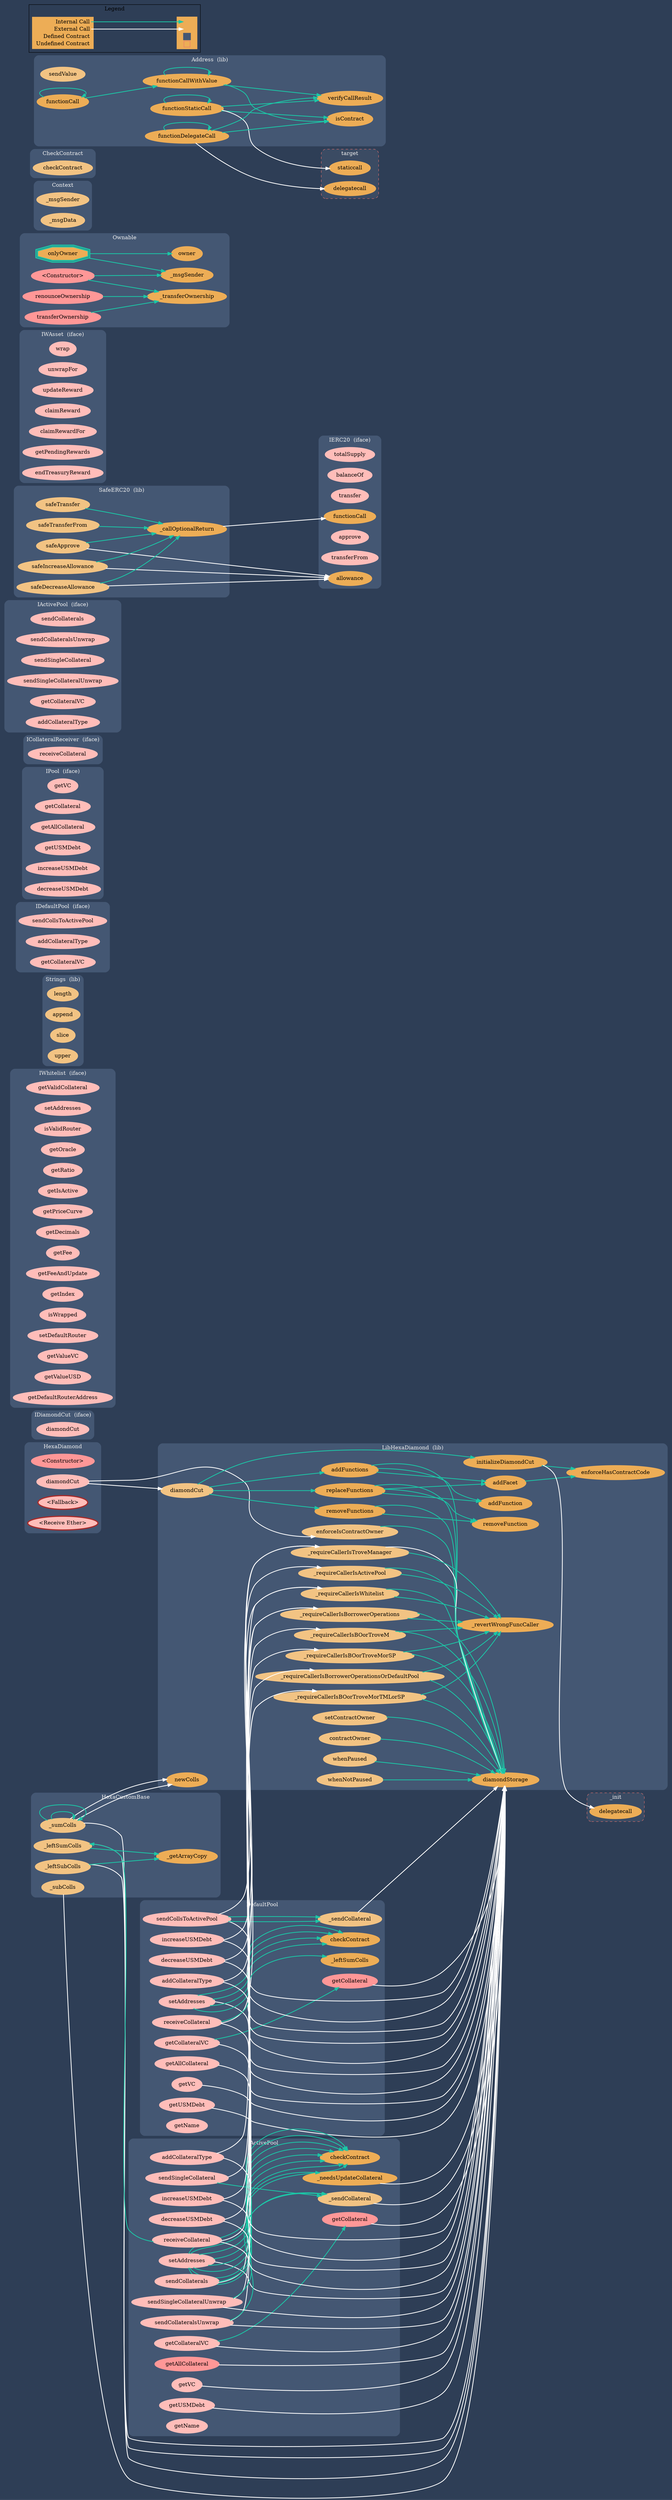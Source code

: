 digraph G {
  graph [ ratio = "auto", page = "100", compound =true, bgcolor = "#2e3e56" ];
  node [ style = "filled", fillcolor = "#edad56", color = "#edad56", penwidth =3 ];
  edge [ color = "#fcfcfc", penwidth =2, fontname = "helvetica Neue Ultra Light" ];
subgraph "clusterHexaDiamond" {
  graph [ label = "HexaDiamond", color = "#445773", fontcolor = "#f0f0f0", style = "rounded", bgcolor = "#445773" ];
  "HexaDiamond.<Constructor>" [ label = "<Constructor>", color = "#FF9797", fillcolor = "#FF9797" ];
  "HexaDiamond.diamondCut" [ label = "diamondCut", color = "#ffbdb9", fillcolor = "#ffbdb9" ];
  "HexaDiamond.<Fallback>" [ label = "<Fallback>", color = "brown", fillcolor = "#ffbdb9" ];
  "HexaDiamond.<Receive Ether>" [ label = "<Receive Ether>", color = "brown", fillcolor = "#ffbdb9" ];
}

subgraph "clusterLibHexaDiamond" {
  graph [ label = "LibHexaDiamond  (lib)", color = "#445773", fontcolor = "#f0f0f0", style = "rounded", bgcolor = "#445773" ];
  "LibHexaDiamond.enforceIsContractOwner" [ label = "enforceIsContractOwner", color = "#f2c383", fillcolor = "#f2c383" ];
  "LibHexaDiamond.diamondCut" [ label = "diamondCut", color = "#f2c383", fillcolor = "#f2c383" ];
  "LibHexaDiamond.diamondStorage" [ label = "diamondStorage" ];
  "LibHexaDiamond.setContractOwner" [ label = "setContractOwner", color = "#f2c383", fillcolor = "#f2c383" ];
  "LibHexaDiamond.contractOwner" [ label = "contractOwner", color = "#f2c383", fillcolor = "#f2c383" ];
  "LibHexaDiamond.whenPaused" [ label = "whenPaused", color = "#f2c383", fillcolor = "#f2c383" ];
  "LibHexaDiamond.whenNotPaused" [ label = "whenNotPaused", color = "#f2c383", fillcolor = "#f2c383" ];
  "LibHexaDiamond.addFunctions" [ label = "addFunctions" ];
  "LibHexaDiamond.replaceFunctions" [ label = "replaceFunctions" ];
  "LibHexaDiamond.removeFunctions" [ label = "removeFunctions" ];
  "LibHexaDiamond.addFacet" [ label = "addFacet" ];
  "LibHexaDiamond.addFunction" [ label = "addFunction" ];
  "LibHexaDiamond.removeFunction" [ label = "removeFunction" ];
  "LibHexaDiamond.initializeDiamondCut" [ label = "initializeDiamondCut" ];
  "LibHexaDiamond.enforceHasContractCode" [ label = "enforceHasContractCode" ];
  "LibHexaDiamond._requireCallerIsBOorTroveMorTMLorSP" [ label = "_requireCallerIsBOorTroveMorTMLorSP", color = "#f2c383", fillcolor = "#f2c383" ];
  "LibHexaDiamond._requireCallerIsBorrowerOperationsOrDefaultPool" [ label = "_requireCallerIsBorrowerOperationsOrDefaultPool", color = "#f2c383", fillcolor = "#f2c383" ];
  "LibHexaDiamond._requireCallerIsBorrowerOperations" [ label = "_requireCallerIsBorrowerOperations", color = "#f2c383", fillcolor = "#f2c383" ];
  "LibHexaDiamond._requireCallerIsBOorTroveMorSP" [ label = "_requireCallerIsBOorTroveMorSP", color = "#f2c383", fillcolor = "#f2c383" ];
  "LibHexaDiamond._requireCallerIsBOorTroveM" [ label = "_requireCallerIsBOorTroveM", color = "#f2c383", fillcolor = "#f2c383" ];
  "LibHexaDiamond._requireCallerIsTroveManager" [ label = "_requireCallerIsTroveManager", color = "#f2c383", fillcolor = "#f2c383" ];
  "LibHexaDiamond._requireCallerIsWhitelist" [ label = "_requireCallerIsWhitelist", color = "#f2c383", fillcolor = "#f2c383" ];
  "LibHexaDiamond._requireCallerIsActivePool" [ label = "_requireCallerIsActivePool", color = "#f2c383", fillcolor = "#f2c383" ];
  "LibHexaDiamond._revertWrongFuncCaller" [ label = "_revertWrongFuncCaller" ];
  "LibHexaDiamond.newColls" [ label = "newColls" ];
}

subgraph "clusterIDiamondCut" {
  graph [ label = "IDiamondCut  (iface)", color = "#445773", fontcolor = "#f0f0f0", style = "rounded", bgcolor = "#445773" ];
  "IDiamondCut.diamondCut" [ label = "diamondCut", color = "#ffbdb9", fillcolor = "#ffbdb9" ];
}

subgraph "clusterIWhitelist" {
  graph [ label = "IWhitelist  (iface)", color = "#445773", fontcolor = "#f0f0f0", style = "rounded", bgcolor = "#445773" ];
  "IWhitelist.getValidCollateral" [ label = "getValidCollateral", color = "#ffbdb9", fillcolor = "#ffbdb9" ];
  "IWhitelist.setAddresses" [ label = "setAddresses", color = "#ffbdb9", fillcolor = "#ffbdb9" ];
  "IWhitelist.isValidRouter" [ label = "isValidRouter", color = "#ffbdb9", fillcolor = "#ffbdb9" ];
  "IWhitelist.getOracle" [ label = "getOracle", color = "#ffbdb9", fillcolor = "#ffbdb9" ];
  "IWhitelist.getRatio" [ label = "getRatio", color = "#ffbdb9", fillcolor = "#ffbdb9" ];
  "IWhitelist.getIsActive" [ label = "getIsActive", color = "#ffbdb9", fillcolor = "#ffbdb9" ];
  "IWhitelist.getPriceCurve" [ label = "getPriceCurve", color = "#ffbdb9", fillcolor = "#ffbdb9" ];
  "IWhitelist.getDecimals" [ label = "getDecimals", color = "#ffbdb9", fillcolor = "#ffbdb9" ];
  "IWhitelist.getFee" [ label = "getFee", color = "#ffbdb9", fillcolor = "#ffbdb9" ];
  "IWhitelist.getFeeAndUpdate" [ label = "getFeeAndUpdate", color = "#ffbdb9", fillcolor = "#ffbdb9" ];
  "IWhitelist.getIndex" [ label = "getIndex", color = "#ffbdb9", fillcolor = "#ffbdb9" ];
  "IWhitelist.isWrapped" [ label = "isWrapped", color = "#ffbdb9", fillcolor = "#ffbdb9" ];
  "IWhitelist.setDefaultRouter" [ label = "setDefaultRouter", color = "#ffbdb9", fillcolor = "#ffbdb9" ];
  "IWhitelist.getValueVC" [ label = "getValueVC", color = "#ffbdb9", fillcolor = "#ffbdb9" ];
  "IWhitelist.getValueUSD" [ label = "getValueUSD", color = "#ffbdb9", fillcolor = "#ffbdb9" ];
  "IWhitelist.getDefaultRouterAddress" [ label = "getDefaultRouterAddress", color = "#ffbdb9", fillcolor = "#ffbdb9" ];
}

subgraph "clusterStrings" {
  graph [ label = "Strings  (lib)", color = "#445773", fontcolor = "#f0f0f0", style = "rounded", bgcolor = "#445773" ];
  "Strings.length" [ label = "length", color = "#f2c383", fillcolor = "#f2c383" ];
  "Strings.append" [ label = "append", color = "#f2c383", fillcolor = "#f2c383" ];
  "Strings.slice" [ label = "slice", color = "#f2c383", fillcolor = "#f2c383" ];
  "Strings.upper" [ label = "upper", color = "#f2c383", fillcolor = "#f2c383" ];
}

subgraph "clusterDefaultPool" {
  graph [ label = "DefaultPool", color = "#445773", fontcolor = "#f0f0f0", style = "rounded", bgcolor = "#445773" ];
  "DefaultPool.setAddresses" [ label = "setAddresses", color = "#ffbdb9", fillcolor = "#ffbdb9" ];
  "DefaultPool.getCollateral" [ label = "getCollateral", color = "#FF9797", fillcolor = "#FF9797" ];
  "DefaultPool.getAllCollateral" [ label = "getAllCollateral", color = "#ffbdb9", fillcolor = "#ffbdb9" ];
  "DefaultPool.getCollateralVC" [ label = "getCollateralVC", color = "#ffbdb9", fillcolor = "#ffbdb9" ];
  "DefaultPool.getVC" [ label = "getVC", color = "#ffbdb9", fillcolor = "#ffbdb9" ];
  "DefaultPool.getUSMDebt" [ label = "getUSMDebt", color = "#ffbdb9", fillcolor = "#ffbdb9" ];
  "DefaultPool._sendCollateral" [ label = "_sendCollateral", color = "#f2c383", fillcolor = "#f2c383" ];
  "DefaultPool.sendCollsToActivePool" [ label = "sendCollsToActivePool", color = "#ffbdb9", fillcolor = "#ffbdb9" ];
  "DefaultPool.increaseUSMDebt" [ label = "increaseUSMDebt", color = "#ffbdb9", fillcolor = "#ffbdb9" ];
  "DefaultPool.decreaseUSMDebt" [ label = "decreaseUSMDebt", color = "#ffbdb9", fillcolor = "#ffbdb9" ];
  "DefaultPool.receiveCollateral" [ label = "receiveCollateral", color = "#ffbdb9", fillcolor = "#ffbdb9" ];
  "DefaultPool.addCollateralType" [ label = "addCollateralType", color = "#ffbdb9", fillcolor = "#ffbdb9" ];
  "DefaultPool.getName" [ label = "getName", color = "#ffbdb9", fillcolor = "#ffbdb9" ];
  "DefaultPool.checkContract" [ label = "checkContract" ];
  "DefaultPool._leftSumColls" [ label = "_leftSumColls" ];
}

subgraph "clusterIDefaultPool" {
  graph [ label = "IDefaultPool  (iface)", color = "#445773", fontcolor = "#f0f0f0", style = "rounded", bgcolor = "#445773" ];
  "IDefaultPool.sendCollsToActivePool" [ label = "sendCollsToActivePool", color = "#ffbdb9", fillcolor = "#ffbdb9" ];
  "IDefaultPool.addCollateralType" [ label = "addCollateralType", color = "#ffbdb9", fillcolor = "#ffbdb9" ];
  "IDefaultPool.getCollateralVC" [ label = "getCollateralVC", color = "#ffbdb9", fillcolor = "#ffbdb9" ];
}

subgraph "clusterIPool" {
  graph [ label = "IPool  (iface)", color = "#445773", fontcolor = "#f0f0f0", style = "rounded", bgcolor = "#445773" ];
  "IPool.getVC" [ label = "getVC", color = "#ffbdb9", fillcolor = "#ffbdb9" ];
  "IPool.getCollateral" [ label = "getCollateral", color = "#ffbdb9", fillcolor = "#ffbdb9" ];
  "IPool.getAllCollateral" [ label = "getAllCollateral", color = "#ffbdb9", fillcolor = "#ffbdb9" ];
  "IPool.getUSMDebt" [ label = "getUSMDebt", color = "#ffbdb9", fillcolor = "#ffbdb9" ];
  "IPool.increaseUSMDebt" [ label = "increaseUSMDebt", color = "#ffbdb9", fillcolor = "#ffbdb9" ];
  "IPool.decreaseUSMDebt" [ label = "decreaseUSMDebt", color = "#ffbdb9", fillcolor = "#ffbdb9" ];
}

subgraph "clusterICollateralReceiver" {
  graph [ label = "ICollateralReceiver  (iface)", color = "#445773", fontcolor = "#f0f0f0", style = "rounded", bgcolor = "#445773" ];
  "ICollateralReceiver.receiveCollateral" [ label = "receiveCollateral", color = "#ffbdb9", fillcolor = "#ffbdb9" ];
}

subgraph "clusterIActivePool" {
  graph [ label = "IActivePool  (iface)", color = "#445773", fontcolor = "#f0f0f0", style = "rounded", bgcolor = "#445773" ];
  "IActivePool.sendCollaterals" [ label = "sendCollaterals", color = "#ffbdb9", fillcolor = "#ffbdb9" ];
  "IActivePool.sendCollateralsUnwrap" [ label = "sendCollateralsUnwrap", color = "#ffbdb9", fillcolor = "#ffbdb9" ];
  "IActivePool.sendSingleCollateral" [ label = "sendSingleCollateral", color = "#ffbdb9", fillcolor = "#ffbdb9" ];
  "IActivePool.sendSingleCollateralUnwrap" [ label = "sendSingleCollateralUnwrap", color = "#ffbdb9", fillcolor = "#ffbdb9" ];
  "IActivePool.getCollateralVC" [ label = "getCollateralVC", color = "#ffbdb9", fillcolor = "#ffbdb9" ];
  "IActivePool.addCollateralType" [ label = "addCollateralType", color = "#ffbdb9", fillcolor = "#ffbdb9" ];
}

subgraph "clusterIERC20" {
  graph [ label = "IERC20  (iface)", color = "#445773", fontcolor = "#f0f0f0", style = "rounded", bgcolor = "#445773" ];
  "IERC20.totalSupply" [ label = "totalSupply", color = "#ffbdb9", fillcolor = "#ffbdb9" ];
  "IERC20.balanceOf" [ label = "balanceOf", color = "#ffbdb9", fillcolor = "#ffbdb9" ];
  "IERC20.transfer" [ label = "transfer", color = "#ffbdb9", fillcolor = "#ffbdb9" ];
  "IERC20.allowance" [ label = "allowance" ];
  "IERC20.approve" [ label = "approve", color = "#ffbdb9", fillcolor = "#ffbdb9" ];
  "IERC20.transferFrom" [ label = "transferFrom", color = "#ffbdb9", fillcolor = "#ffbdb9" ];
  "IERC20.functionCall" [ label = "functionCall" ];
}

subgraph "clusterIWAsset" {
  graph [ label = "IWAsset  (iface)", color = "#445773", fontcolor = "#f0f0f0", style = "rounded", bgcolor = "#445773" ];
  "IWAsset.wrap" [ label = "wrap", color = "#ffbdb9", fillcolor = "#ffbdb9" ];
  "IWAsset.unwrapFor" [ label = "unwrapFor", color = "#ffbdb9", fillcolor = "#ffbdb9" ];
  "IWAsset.updateReward" [ label = "updateReward", color = "#ffbdb9", fillcolor = "#ffbdb9" ];
  "IWAsset.claimReward" [ label = "claimReward", color = "#ffbdb9", fillcolor = "#ffbdb9" ];
  "IWAsset.claimRewardFor" [ label = "claimRewardFor", color = "#ffbdb9", fillcolor = "#ffbdb9" ];
  "IWAsset.getPendingRewards" [ label = "getPendingRewards", color = "#ffbdb9", fillcolor = "#ffbdb9" ];
  "IWAsset.endTreasuryReward" [ label = "endTreasuryReward", color = "#ffbdb9", fillcolor = "#ffbdb9" ];
}

subgraph "clusterOwnable" {
  graph [ label = "Ownable", color = "#445773", fontcolor = "#f0f0f0", style = "rounded", bgcolor = "#445773" ];
  "Ownable.<Constructor>" [ label = "<Constructor>", color = "#FF9797", fillcolor = "#FF9797" ];
  "Ownable.owner" [ label = "owner" ];
  "Ownable.onlyOwner" [ label = "onlyOwner", color = "#1bc6a6", shape =doubleoctagon ];
  "Ownable.renounceOwnership" [ label = "renounceOwnership", color = "#FF9797", fillcolor = "#FF9797" ];
  "Ownable.transferOwnership" [ label = "transferOwnership", color = "#FF9797", fillcolor = "#FF9797" ];
  "Ownable._transferOwnership" [ label = "_transferOwnership" ];
  "Ownable._msgSender" [ label = "_msgSender" ];
}

subgraph "clusterContext" {
  graph [ label = "Context", color = "#445773", fontcolor = "#f0f0f0", style = "rounded", bgcolor = "#445773" ];
  "Context._msgSender" [ label = "_msgSender", color = "#f2c383", fillcolor = "#f2c383" ];
  "Context._msgData" [ label = "_msgData", color = "#f2c383", fillcolor = "#f2c383" ];
}

subgraph "clusterCheckContract" {
  graph [ label = "CheckContract", color = "#445773", fontcolor = "#f0f0f0", style = "rounded", bgcolor = "#445773" ];
  "CheckContract.checkContract" [ label = "checkContract", color = "#f2c383", fillcolor = "#f2c383" ];
}

subgraph "clusterHexaCustomBase" {
  graph [ label = "HexaCustomBase", color = "#445773", fontcolor = "#f0f0f0", style = "rounded", bgcolor = "#445773" ];
  "HexaCustomBase._sumColls" [ label = "_sumColls", color = "#f2c383", fillcolor = "#f2c383" ];
  "HexaCustomBase._leftSumColls" [ label = "_leftSumColls", color = "#f2c383", fillcolor = "#f2c383" ];
  "HexaCustomBase._leftSubColls" [ label = "_leftSubColls", color = "#f2c383", fillcolor = "#f2c383" ];
  "HexaCustomBase._subColls" [ label = "_subColls", color = "#f2c383", fillcolor = "#f2c383" ];
  "HexaCustomBase._getArrayCopy" [ label = "_getArrayCopy" ];
}

subgraph "clusterBaseMath" {
  graph [ label = "BaseMath", color = "#445773", fontcolor = "#f0f0f0", style = "rounded", bgcolor = "#445773" ];
}

subgraph "clusterSafeERC20" {
  graph [ label = "SafeERC20  (lib)", color = "#445773", fontcolor = "#f0f0f0", style = "rounded", bgcolor = "#445773" ];
  "SafeERC20.safeTransfer" [ label = "safeTransfer", color = "#f2c383", fillcolor = "#f2c383" ];
  "SafeERC20.safeTransferFrom" [ label = "safeTransferFrom", color = "#f2c383", fillcolor = "#f2c383" ];
  "SafeERC20.safeApprove" [ label = "safeApprove", color = "#f2c383", fillcolor = "#f2c383" ];
  "SafeERC20.safeIncreaseAllowance" [ label = "safeIncreaseAllowance", color = "#f2c383", fillcolor = "#f2c383" ];
  "SafeERC20.safeDecreaseAllowance" [ label = "safeDecreaseAllowance", color = "#f2c383", fillcolor = "#f2c383" ];
  "SafeERC20._callOptionalReturn" [ label = "_callOptionalReturn" ];
}

subgraph "clusterAddress" {
  graph [ label = "Address  (lib)", color = "#445773", fontcolor = "#f0f0f0", style = "rounded", bgcolor = "#445773" ];
  "Address.isContract" [ label = "isContract" ];
  "Address.sendValue" [ label = "sendValue", color = "#f2c383", fillcolor = "#f2c383" ];
  "Address.functionCall" [ label = "functionCall" ];
  "Address.functionCallWithValue" [ label = "functionCallWithValue" ];
  "Address.functionStaticCall" [ label = "functionStaticCall" ];
  "Address.functionDelegateCall" [ label = "functionDelegateCall" ];
  "Address.verifyCallResult" [ label = "verifyCallResult" ];
}

subgraph "clusterActivePool" {
  graph [ label = "ActivePool", color = "#445773", fontcolor = "#f0f0f0", style = "rounded", bgcolor = "#445773" ];
  "ActivePool.setAddresses" [ label = "setAddresses", color = "#ffbdb9", fillcolor = "#ffbdb9" ];
  "ActivePool.getCollateral" [ label = "getCollateral", color = "#FF9797", fillcolor = "#FF9797" ];
  "ActivePool.getAllCollateral" [ label = "getAllCollateral", color = "#FF9797", fillcolor = "#FF9797" ];
  "ActivePool.getCollateralVC" [ label = "getCollateralVC", color = "#ffbdb9", fillcolor = "#ffbdb9" ];
  "ActivePool.getVC" [ label = "getVC", color = "#ffbdb9", fillcolor = "#ffbdb9" ];
  "ActivePool.getUSMDebt" [ label = "getUSMDebt", color = "#ffbdb9", fillcolor = "#ffbdb9" ];
  "ActivePool._sendCollateral" [ label = "_sendCollateral", color = "#f2c383", fillcolor = "#f2c383" ];
  "ActivePool.sendCollaterals" [ label = "sendCollaterals", color = "#ffbdb9", fillcolor = "#ffbdb9" ];
  "ActivePool.sendCollateralsUnwrap" [ label = "sendCollateralsUnwrap", color = "#ffbdb9", fillcolor = "#ffbdb9" ];
  "ActivePool.sendSingleCollateral" [ label = "sendSingleCollateral", color = "#ffbdb9", fillcolor = "#ffbdb9" ];
  "ActivePool.sendSingleCollateralUnwrap" [ label = "sendSingleCollateralUnwrap", color = "#ffbdb9", fillcolor = "#ffbdb9" ];
  "ActivePool._needsUpdateCollateral" [ label = "_needsUpdateCollateral" ];
  "ActivePool.increaseUSMDebt" [ label = "increaseUSMDebt", color = "#ffbdb9", fillcolor = "#ffbdb9" ];
  "ActivePool.decreaseUSMDebt" [ label = "decreaseUSMDebt", color = "#ffbdb9", fillcolor = "#ffbdb9" ];
  "ActivePool.receiveCollateral" [ label = "receiveCollateral", color = "#ffbdb9", fillcolor = "#ffbdb9" ];
  "ActivePool.addCollateralType" [ label = "addCollateralType", color = "#ffbdb9", fillcolor = "#ffbdb9" ];
  "ActivePool.getName" [ label = "getName", color = "#ffbdb9", fillcolor = "#ffbdb9" ];
  "ActivePool.checkContract" [ label = "checkContract" ];
}

subgraph "cluster_init" {
  graph [ label = "_init", color = "#e8726d", fontcolor = "#f0f0f0", style = "rounded,dashed", bgcolor = "#3b4b63" ];
  "_init.delegatecall" [ label = "delegatecall" ];
}

subgraph "clustertarget" {
  graph [ label = "target", color = "#e8726d", fontcolor = "#f0f0f0", style = "rounded,dashed", bgcolor = "#3b4b63" ];
  "target.staticcall" [ label = "staticcall" ];
  "target.delegatecall" [ label = "delegatecall" ];
}

  "HexaDiamond.diamondCut";
  "LibHexaDiamond.enforceIsContractOwner";
  "LibHexaDiamond.diamondCut";
  "LibHexaDiamond.setContractOwner";
  "LibHexaDiamond.diamondStorage";
  "LibHexaDiamond.contractOwner";
  "LibHexaDiamond.whenPaused";
  "LibHexaDiamond.whenNotPaused";
  "LibHexaDiamond.addFunctions";
  "LibHexaDiamond.replaceFunctions";
  "LibHexaDiamond.removeFunctions";
  "LibHexaDiamond.initializeDiamondCut";
  "LibHexaDiamond.addFacet";
  "LibHexaDiamond.addFunction";
  "LibHexaDiamond.removeFunction";
  "LibHexaDiamond.enforceHasContractCode";
  "_init.delegatecall";
  "LibHexaDiamond._requireCallerIsBOorTroveMorTMLorSP";
  "LibHexaDiamond._revertWrongFuncCaller";
  "LibHexaDiamond._requireCallerIsBorrowerOperationsOrDefaultPool";
  "LibHexaDiamond._requireCallerIsBorrowerOperations";
  "LibHexaDiamond._requireCallerIsBOorTroveMorSP";
  "LibHexaDiamond._requireCallerIsBOorTroveM";
  "LibHexaDiamond._requireCallerIsTroveManager";
  "LibHexaDiamond._requireCallerIsWhitelist";
  "LibHexaDiamond._requireCallerIsActivePool";
  "DefaultPool.setAddresses";
  "DefaultPool.checkContract";
  "DefaultPool.getCollateral";
  "DefaultPool.getAllCollateral";
  "DefaultPool.getCollateralVC";
  "DefaultPool.getVC";
  "DefaultPool.getUSMDebt";
  "DefaultPool._sendCollateral";
  "DefaultPool.sendCollsToActivePool";
  "DefaultPool.increaseUSMDebt";
  "DefaultPool.decreaseUSMDebt";
  "DefaultPool.receiveCollateral";
  "DefaultPool._leftSumColls";
  "DefaultPool.addCollateralType";
  "Ownable.<Constructor>";
  "Ownable._transferOwnership";
  "Ownable._msgSender";
  "Ownable.onlyOwner";
  "Ownable.owner";
  "Ownable.renounceOwnership";
  "Ownable.transferOwnership";
  "HexaCustomBase._sumColls";
  "LibHexaDiamond.newColls";
  "HexaCustomBase._leftSumColls";
  "HexaCustomBase._getArrayCopy";
  "HexaCustomBase._leftSubColls";
  "HexaCustomBase._subColls";
  "SafeERC20.safeTransfer";
  "SafeERC20._callOptionalReturn";
  "SafeERC20.safeTransferFrom";
  "SafeERC20.safeApprove";
  "IERC20.allowance";
  "SafeERC20.safeIncreaseAllowance";
  "SafeERC20.safeDecreaseAllowance";
  "IERC20.functionCall";
  "Address.functionCall";
  "Address.functionCallWithValue";
  "Address.isContract";
  "Address.verifyCallResult";
  "Address.functionStaticCall";
  "target.staticcall";
  "Address.functionDelegateCall";
  "target.delegatecall";
  "ActivePool.setAddresses";
  "ActivePool.checkContract";
  "ActivePool.getCollateral";
  "ActivePool.getAllCollateral";
  "ActivePool.getCollateralVC";
  "ActivePool.getVC";
  "ActivePool.getUSMDebt";
  "ActivePool._sendCollateral";
  "ActivePool.sendCollaterals";
  "ActivePool._needsUpdateCollateral";
  "ActivePool.sendCollateralsUnwrap";
  "ActivePool.sendSingleCollateral";
  "ActivePool.sendSingleCollateralUnwrap";
  "ActivePool.increaseUSMDebt";
  "ActivePool.decreaseUSMDebt";
  "ActivePool.receiveCollateral";
  "ActivePool.addCollateralType";
  "HexaDiamond.diamondCut" -> "LibHexaDiamond.enforceIsContractOwner" [ color = "white" ];
  "HexaDiamond.diamondCut" -> "LibHexaDiamond.diamondCut" [ color = "white" ];
  "LibHexaDiamond.setContractOwner" -> "LibHexaDiamond.diamondStorage" [ color = "#1bc6a6" ];
  "LibHexaDiamond.contractOwner" -> "LibHexaDiamond.diamondStorage" [ color = "#1bc6a6" ];
  "LibHexaDiamond.enforceIsContractOwner" -> "LibHexaDiamond.diamondStorage" [ color = "#1bc6a6" ];
  "LibHexaDiamond.whenPaused" -> "LibHexaDiamond.diamondStorage" [ color = "#1bc6a6" ];
  "LibHexaDiamond.whenNotPaused" -> "LibHexaDiamond.diamondStorage" [ color = "#1bc6a6" ];
  "LibHexaDiamond.diamondCut" -> "LibHexaDiamond.addFunctions" [ color = "#1bc6a6" ];
  "LibHexaDiamond.diamondCut" -> "LibHexaDiamond.replaceFunctions" [ color = "#1bc6a6" ];
  "LibHexaDiamond.diamondCut" -> "LibHexaDiamond.removeFunctions" [ color = "#1bc6a6" ];
  "LibHexaDiamond.diamondCut" -> "LibHexaDiamond.initializeDiamondCut" [ color = "#1bc6a6" ];
  "LibHexaDiamond.addFunctions" -> "LibHexaDiamond.diamondStorage" [ color = "#1bc6a6" ];
  "LibHexaDiamond.addFunctions" -> "LibHexaDiamond.addFacet" [ color = "#1bc6a6" ];
  "LibHexaDiamond.addFunctions" -> "LibHexaDiamond.addFunction" [ color = "#1bc6a6" ];
  "LibHexaDiamond.replaceFunctions" -> "LibHexaDiamond.diamondStorage" [ color = "#1bc6a6" ];
  "LibHexaDiamond.replaceFunctions" -> "LibHexaDiamond.addFacet" [ color = "#1bc6a6" ];
  "LibHexaDiamond.replaceFunctions" -> "LibHexaDiamond.removeFunction" [ color = "#1bc6a6" ];
  "LibHexaDiamond.replaceFunctions" -> "LibHexaDiamond.addFunction" [ color = "#1bc6a6" ];
  "LibHexaDiamond.removeFunctions" -> "LibHexaDiamond.diamondStorage" [ color = "#1bc6a6" ];
  "LibHexaDiamond.removeFunctions" -> "LibHexaDiamond.removeFunction" [ color = "#1bc6a6" ];
  "LibHexaDiamond.addFacet" -> "LibHexaDiamond.enforceHasContractCode" [ color = "#1bc6a6" ];
  "LibHexaDiamond.initializeDiamondCut" -> "LibHexaDiamond.enforceHasContractCode" [ color = "#1bc6a6" ];
  "LibHexaDiamond.initializeDiamondCut" -> "_init.delegatecall" [ color = "white" ];
  "LibHexaDiamond._requireCallerIsBOorTroveMorTMLorSP" -> "LibHexaDiamond.diamondStorage" [ color = "#1bc6a6" ];
  "LibHexaDiamond._requireCallerIsBOorTroveMorTMLorSP" -> "LibHexaDiamond._revertWrongFuncCaller" [ color = "#1bc6a6" ];
  "LibHexaDiamond._requireCallerIsBorrowerOperationsOrDefaultPool" -> "LibHexaDiamond.diamondStorage" [ color = "#1bc6a6" ];
  "LibHexaDiamond._requireCallerIsBorrowerOperationsOrDefaultPool" -> "LibHexaDiamond._revertWrongFuncCaller" [ color = "#1bc6a6" ];
  "LibHexaDiamond._requireCallerIsBorrowerOperations" -> "LibHexaDiamond.diamondStorage" [ color = "#1bc6a6" ];
  "LibHexaDiamond._requireCallerIsBorrowerOperations" -> "LibHexaDiamond._revertWrongFuncCaller" [ color = "#1bc6a6" ];
  "LibHexaDiamond._requireCallerIsBOorTroveMorSP" -> "LibHexaDiamond.diamondStorage" [ color = "#1bc6a6" ];
  "LibHexaDiamond._requireCallerIsBOorTroveMorSP" -> "LibHexaDiamond._revertWrongFuncCaller" [ color = "#1bc6a6" ];
  "LibHexaDiamond._requireCallerIsBOorTroveM" -> "LibHexaDiamond.diamondStorage" [ color = "#1bc6a6" ];
  "LibHexaDiamond._requireCallerIsBOorTroveM" -> "LibHexaDiamond._revertWrongFuncCaller" [ color = "#1bc6a6" ];
  "LibHexaDiamond._requireCallerIsTroveManager" -> "LibHexaDiamond.diamondStorage" [ color = "white" ];
  "LibHexaDiamond._requireCallerIsTroveManager" -> "LibHexaDiamond._revertWrongFuncCaller" [ color = "#1bc6a6" ];
  "LibHexaDiamond._requireCallerIsWhitelist" -> "LibHexaDiamond.diamondStorage" [ color = "#1bc6a6" ];
  "LibHexaDiamond._requireCallerIsWhitelist" -> "LibHexaDiamond._revertWrongFuncCaller" [ color = "#1bc6a6" ];
  "LibHexaDiamond._requireCallerIsActivePool" -> "LibHexaDiamond.diamondStorage" [ color = "#1bc6a6" ];
  "LibHexaDiamond._requireCallerIsActivePool" -> "LibHexaDiamond._revertWrongFuncCaller" [ color = "#1bc6a6" ];
  "DefaultPool.setAddresses" -> "DefaultPool.checkContract" [ color = "#1bc6a6" ];
  "DefaultPool.setAddresses" -> "DefaultPool.checkContract" [ color = "#1bc6a6" ];
  "DefaultPool.setAddresses" -> "DefaultPool.checkContract" [ color = "#1bc6a6" ];
  "DefaultPool.setAddresses" -> "DefaultPool.checkContract" [ color = "#1bc6a6" ];
  "DefaultPool.setAddresses" -> "LibHexaDiamond.diamondStorage" [ color = "white" ];
  "DefaultPool.getCollateral" -> "LibHexaDiamond.diamondStorage" [ color = "white" ];
  "DefaultPool.getAllCollateral" -> "LibHexaDiamond.diamondStorage" [ color = "white" ];
  "DefaultPool.getCollateralVC" -> "LibHexaDiamond.diamondStorage" [ color = "white" ];
  "DefaultPool.getCollateralVC" -> "DefaultPool.getCollateral" [ color = "#1bc6a6" ];
  "DefaultPool.getVC" -> "LibHexaDiamond.diamondStorage" [ color = "white" ];
  "DefaultPool.getUSMDebt" -> "LibHexaDiamond.diamondStorage" [ color = "white" ];
  "DefaultPool._sendCollateral" -> "LibHexaDiamond.diamondStorage" [ color = "white" ];
  "DefaultPool.sendCollsToActivePool" -> "LibHexaDiamond._requireCallerIsTroveManager" [ color = "white" ];
  "DefaultPool.sendCollsToActivePool" -> "LibHexaDiamond.diamondStorage" [ color = "white" ];
  "DefaultPool.sendCollsToActivePool" -> "DefaultPool._sendCollateral" [ color = "#1bc6a6" ];
  "DefaultPool.sendCollsToActivePool" -> "DefaultPool._sendCollateral" [ color = "#1bc6a6" ];
  "DefaultPool.increaseUSMDebt" -> "LibHexaDiamond._requireCallerIsTroveManager" [ color = "white" ];
  "DefaultPool.increaseUSMDebt" -> "LibHexaDiamond.diamondStorage" [ color = "white" ];
  "DefaultPool.decreaseUSMDebt" -> "LibHexaDiamond._requireCallerIsTroveManager" [ color = "white" ];
  "DefaultPool.decreaseUSMDebt" -> "LibHexaDiamond.diamondStorage" [ color = "white" ];
  "DefaultPool.receiveCollateral" -> "LibHexaDiamond._requireCallerIsActivePool" [ color = "white" ];
  "DefaultPool.receiveCollateral" -> "LibHexaDiamond.diamondStorage" [ color = "white" ];
  "DefaultPool.receiveCollateral" -> "DefaultPool._leftSumColls" [ color = "#1bc6a6" ];
  "DefaultPool.addCollateralType" -> "LibHexaDiamond._requireCallerIsWhitelist" [ color = "white" ];
  "DefaultPool.addCollateralType" -> "LibHexaDiamond.diamondStorage" [ color = "white" ];
  "Ownable.<Constructor>" -> "Ownable._transferOwnership" [ color = "#1bc6a6" ];
  "Ownable.<Constructor>" -> "Ownable._msgSender" [ color = "#1bc6a6" ];
  "Ownable.onlyOwner" -> "Ownable.owner" [ color = "#1bc6a6" ];
  "Ownable.onlyOwner" -> "Ownable._msgSender" [ color = "#1bc6a6" ];
  "Ownable.renounceOwnership" -> "Ownable._transferOwnership" [ color = "#1bc6a6" ];
  "Ownable.transferOwnership" -> "Ownable._transferOwnership" [ color = "#1bc6a6" ];
  "HexaCustomBase._sumColls" -> "LibHexaDiamond.diamondStorage" [ color = "white" ];
  "HexaCustomBase._sumColls" -> "LibHexaDiamond.newColls" [ color = "white" ];
  "HexaCustomBase._sumColls" -> "HexaCustomBase._sumColls" [ color = "#1bc6a6" ];
  "HexaCustomBase._sumColls" -> "LibHexaDiamond.newColls" [ color = "white" ];
  "HexaCustomBase._sumColls" -> "HexaCustomBase._sumColls" [ color = "#1bc6a6" ];
  "HexaCustomBase._leftSumColls" -> "HexaCustomBase._getArrayCopy" [ color = "#1bc6a6" ];
  "HexaCustomBase._leftSumColls" -> "LibHexaDiamond.diamondStorage" [ color = "white" ];
  "HexaCustomBase._leftSubColls" -> "HexaCustomBase._getArrayCopy" [ color = "#1bc6a6" ];
  "HexaCustomBase._leftSubColls" -> "LibHexaDiamond.diamondStorage" [ color = "white" ];
  "HexaCustomBase._subColls" -> "LibHexaDiamond.diamondStorage" [ color = "white" ];
  "SafeERC20.safeTransfer" -> "SafeERC20._callOptionalReturn" [ color = "#1bc6a6" ];
  "SafeERC20.safeTransferFrom" -> "SafeERC20._callOptionalReturn" [ color = "#1bc6a6" ];
  "SafeERC20.safeApprove" -> "IERC20.allowance" [ color = "white" ];
  "SafeERC20.safeApprove" -> "SafeERC20._callOptionalReturn" [ color = "#1bc6a6" ];
  "SafeERC20.safeIncreaseAllowance" -> "IERC20.allowance" [ color = "white" ];
  "SafeERC20.safeIncreaseAllowance" -> "SafeERC20._callOptionalReturn" [ color = "#1bc6a6" ];
  "SafeERC20.safeDecreaseAllowance" -> "IERC20.allowance" [ color = "white" ];
  "SafeERC20.safeDecreaseAllowance" -> "SafeERC20._callOptionalReturn" [ color = "#1bc6a6" ];
  "SafeERC20._callOptionalReturn" -> "IERC20.functionCall" [ color = "white" ];
  "Address.functionCall" -> "Address.functionCall" [ color = "#1bc6a6" ];
  "Address.functionCall" -> "Address.functionCallWithValue" [ color = "#1bc6a6" ];
  "Address.functionCallWithValue" -> "Address.functionCallWithValue" [ color = "#1bc6a6" ];
  "Address.functionCallWithValue" -> "Address.isContract" [ color = "#1bc6a6" ];
  "Address.functionCallWithValue" -> "Address.verifyCallResult" [ color = "#1bc6a6" ];
  "Address.functionStaticCall" -> "Address.functionStaticCall" [ color = "#1bc6a6" ];
  "Address.functionStaticCall" -> "Address.isContract" [ color = "#1bc6a6" ];
  "Address.functionStaticCall" -> "target.staticcall" [ color = "white" ];
  "Address.functionStaticCall" -> "Address.verifyCallResult" [ color = "#1bc6a6" ];
  "Address.functionDelegateCall" -> "Address.functionDelegateCall" [ color = "#1bc6a6" ];
  "Address.functionDelegateCall" -> "Address.isContract" [ color = "#1bc6a6" ];
  "Address.functionDelegateCall" -> "target.delegatecall" [ color = "white" ];
  "Address.functionDelegateCall" -> "Address.verifyCallResult" [ color = "#1bc6a6" ];
  "ActivePool.setAddresses" -> "ActivePool.checkContract" [ color = "#1bc6a6" ];
  "ActivePool.setAddresses" -> "ActivePool.checkContract" [ color = "#1bc6a6" ];
  "ActivePool.setAddresses" -> "ActivePool.checkContract" [ color = "#1bc6a6" ];
  "ActivePool.setAddresses" -> "ActivePool.checkContract" [ color = "#1bc6a6" ];
  "ActivePool.setAddresses" -> "ActivePool.checkContract" [ color = "#1bc6a6" ];
  "ActivePool.setAddresses" -> "ActivePool.checkContract" [ color = "#1bc6a6" ];
  "ActivePool.setAddresses" -> "ActivePool.checkContract" [ color = "#1bc6a6" ];
  "ActivePool.setAddresses" -> "ActivePool.checkContract" [ color = "#1bc6a6" ];
  "ActivePool.setAddresses" -> "LibHexaDiamond.diamondStorage" [ color = "white" ];
  "ActivePool.getCollateral" -> "LibHexaDiamond.diamondStorage" [ color = "white" ];
  "ActivePool.getAllCollateral" -> "LibHexaDiamond.diamondStorage" [ color = "white" ];
  "ActivePool.getCollateralVC" -> "LibHexaDiamond.diamondStorage" [ color = "white" ];
  "ActivePool.getCollateralVC" -> "ActivePool.getCollateral" [ color = "#1bc6a6" ];
  "ActivePool.getVC" -> "LibHexaDiamond.diamondStorage" [ color = "white" ];
  "ActivePool.getUSMDebt" -> "LibHexaDiamond.diamondStorage" [ color = "white" ];
  "ActivePool._sendCollateral" -> "LibHexaDiamond.diamondStorage" [ color = "white" ];
  "ActivePool.sendCollaterals" -> "LibHexaDiamond._requireCallerIsBOorTroveMorTMLorSP" [ color = "white" ];
  "ActivePool.sendCollaterals" -> "ActivePool._sendCollateral" [ color = "#1bc6a6" ];
  "ActivePool.sendCollaterals" -> "ActivePool._needsUpdateCollateral" [ color = "#1bc6a6" ];
  "ActivePool.sendCollateralsUnwrap" -> "LibHexaDiamond._requireCallerIsBOorTroveMorTMLorSP" [ color = "white" ];
  "ActivePool.sendCollateralsUnwrap" -> "LibHexaDiamond.diamondStorage" [ color = "white" ];
  "ActivePool.sendCollateralsUnwrap" -> "ActivePool._sendCollateral" [ color = "#1bc6a6" ];
  "ActivePool.sendSingleCollateral" -> "LibHexaDiamond._requireCallerIsBorrowerOperations" [ color = "white" ];
  "ActivePool.sendSingleCollateral" -> "ActivePool._sendCollateral" [ color = "#1bc6a6" ];
  "ActivePool.sendSingleCollateralUnwrap" -> "LibHexaDiamond._requireCallerIsBorrowerOperations" [ color = "white" ];
  "ActivePool.sendSingleCollateralUnwrap" -> "LibHexaDiamond.diamondStorage" [ color = "white" ];
  "ActivePool.sendSingleCollateralUnwrap" -> "ActivePool._sendCollateral" [ color = "#1bc6a6" ];
  "ActivePool._needsUpdateCollateral" -> "LibHexaDiamond.diamondStorage" [ color = "white" ];
  "ActivePool.increaseUSMDebt" -> "LibHexaDiamond._requireCallerIsBOorTroveM" [ color = "white" ];
  "ActivePool.increaseUSMDebt" -> "LibHexaDiamond.diamondStorage" [ color = "white" ];
  "ActivePool.decreaseUSMDebt" -> "LibHexaDiamond._requireCallerIsBOorTroveMorSP" [ color = "white" ];
  "ActivePool.decreaseUSMDebt" -> "LibHexaDiamond.diamondStorage" [ color = "white" ];
  "ActivePool.receiveCollateral" -> "LibHexaDiamond._requireCallerIsBorrowerOperationsOrDefaultPool" [ color = "white" ];
  "ActivePool.receiveCollateral" -> "LibHexaDiamond.diamondStorage" [ color = "white" ];
  "ActivePool.receiveCollateral" -> "HexaCustomBase._leftSumColls" [ color = "#1bc6a6" ];
  "ActivePool.addCollateralType" -> "LibHexaDiamond._requireCallerIsWhitelist" [ color = "white" ];
  "ActivePool.addCollateralType" -> "LibHexaDiamond.diamondStorage" [ color = "white" ];


rankdir=LR
node [shape=plaintext]
subgraph cluster_01 { 
label = "Legend";
key [label=<<table border="0" cellpadding="2" cellspacing="0" cellborder="0">
  <tr><td align="right" port="i1">Internal Call</td></tr>
  <tr><td align="right" port="i2">External Call</td></tr>
  <tr><td align="right" port="i3">Defined Contract</td></tr>
  <tr><td align="right" port="i4">Undefined Contract</td></tr>
  </table>>]
key2 [label=<<table border="0" cellpadding="2" cellspacing="0" cellborder="0">
  <tr><td port="i1">&nbsp;&nbsp;&nbsp;</td></tr>
  <tr><td port="i2">&nbsp;&nbsp;&nbsp;</td></tr>
  <tr><td port="i3" bgcolor="#445773">&nbsp;&nbsp;&nbsp;</td></tr>
  <tr><td port="i4">
    <table border="1" cellborder="0" cellspacing="0" cellpadding="7" color="#e8726d">
      <tr>
       <td></td>
      </tr>
     </table>
  </td></tr>
  </table>>]
key:i1:e -> key2:i1:w [color="#1bc6a6"]
key:i2:e -> key2:i2:w [color="white"]
}
}
